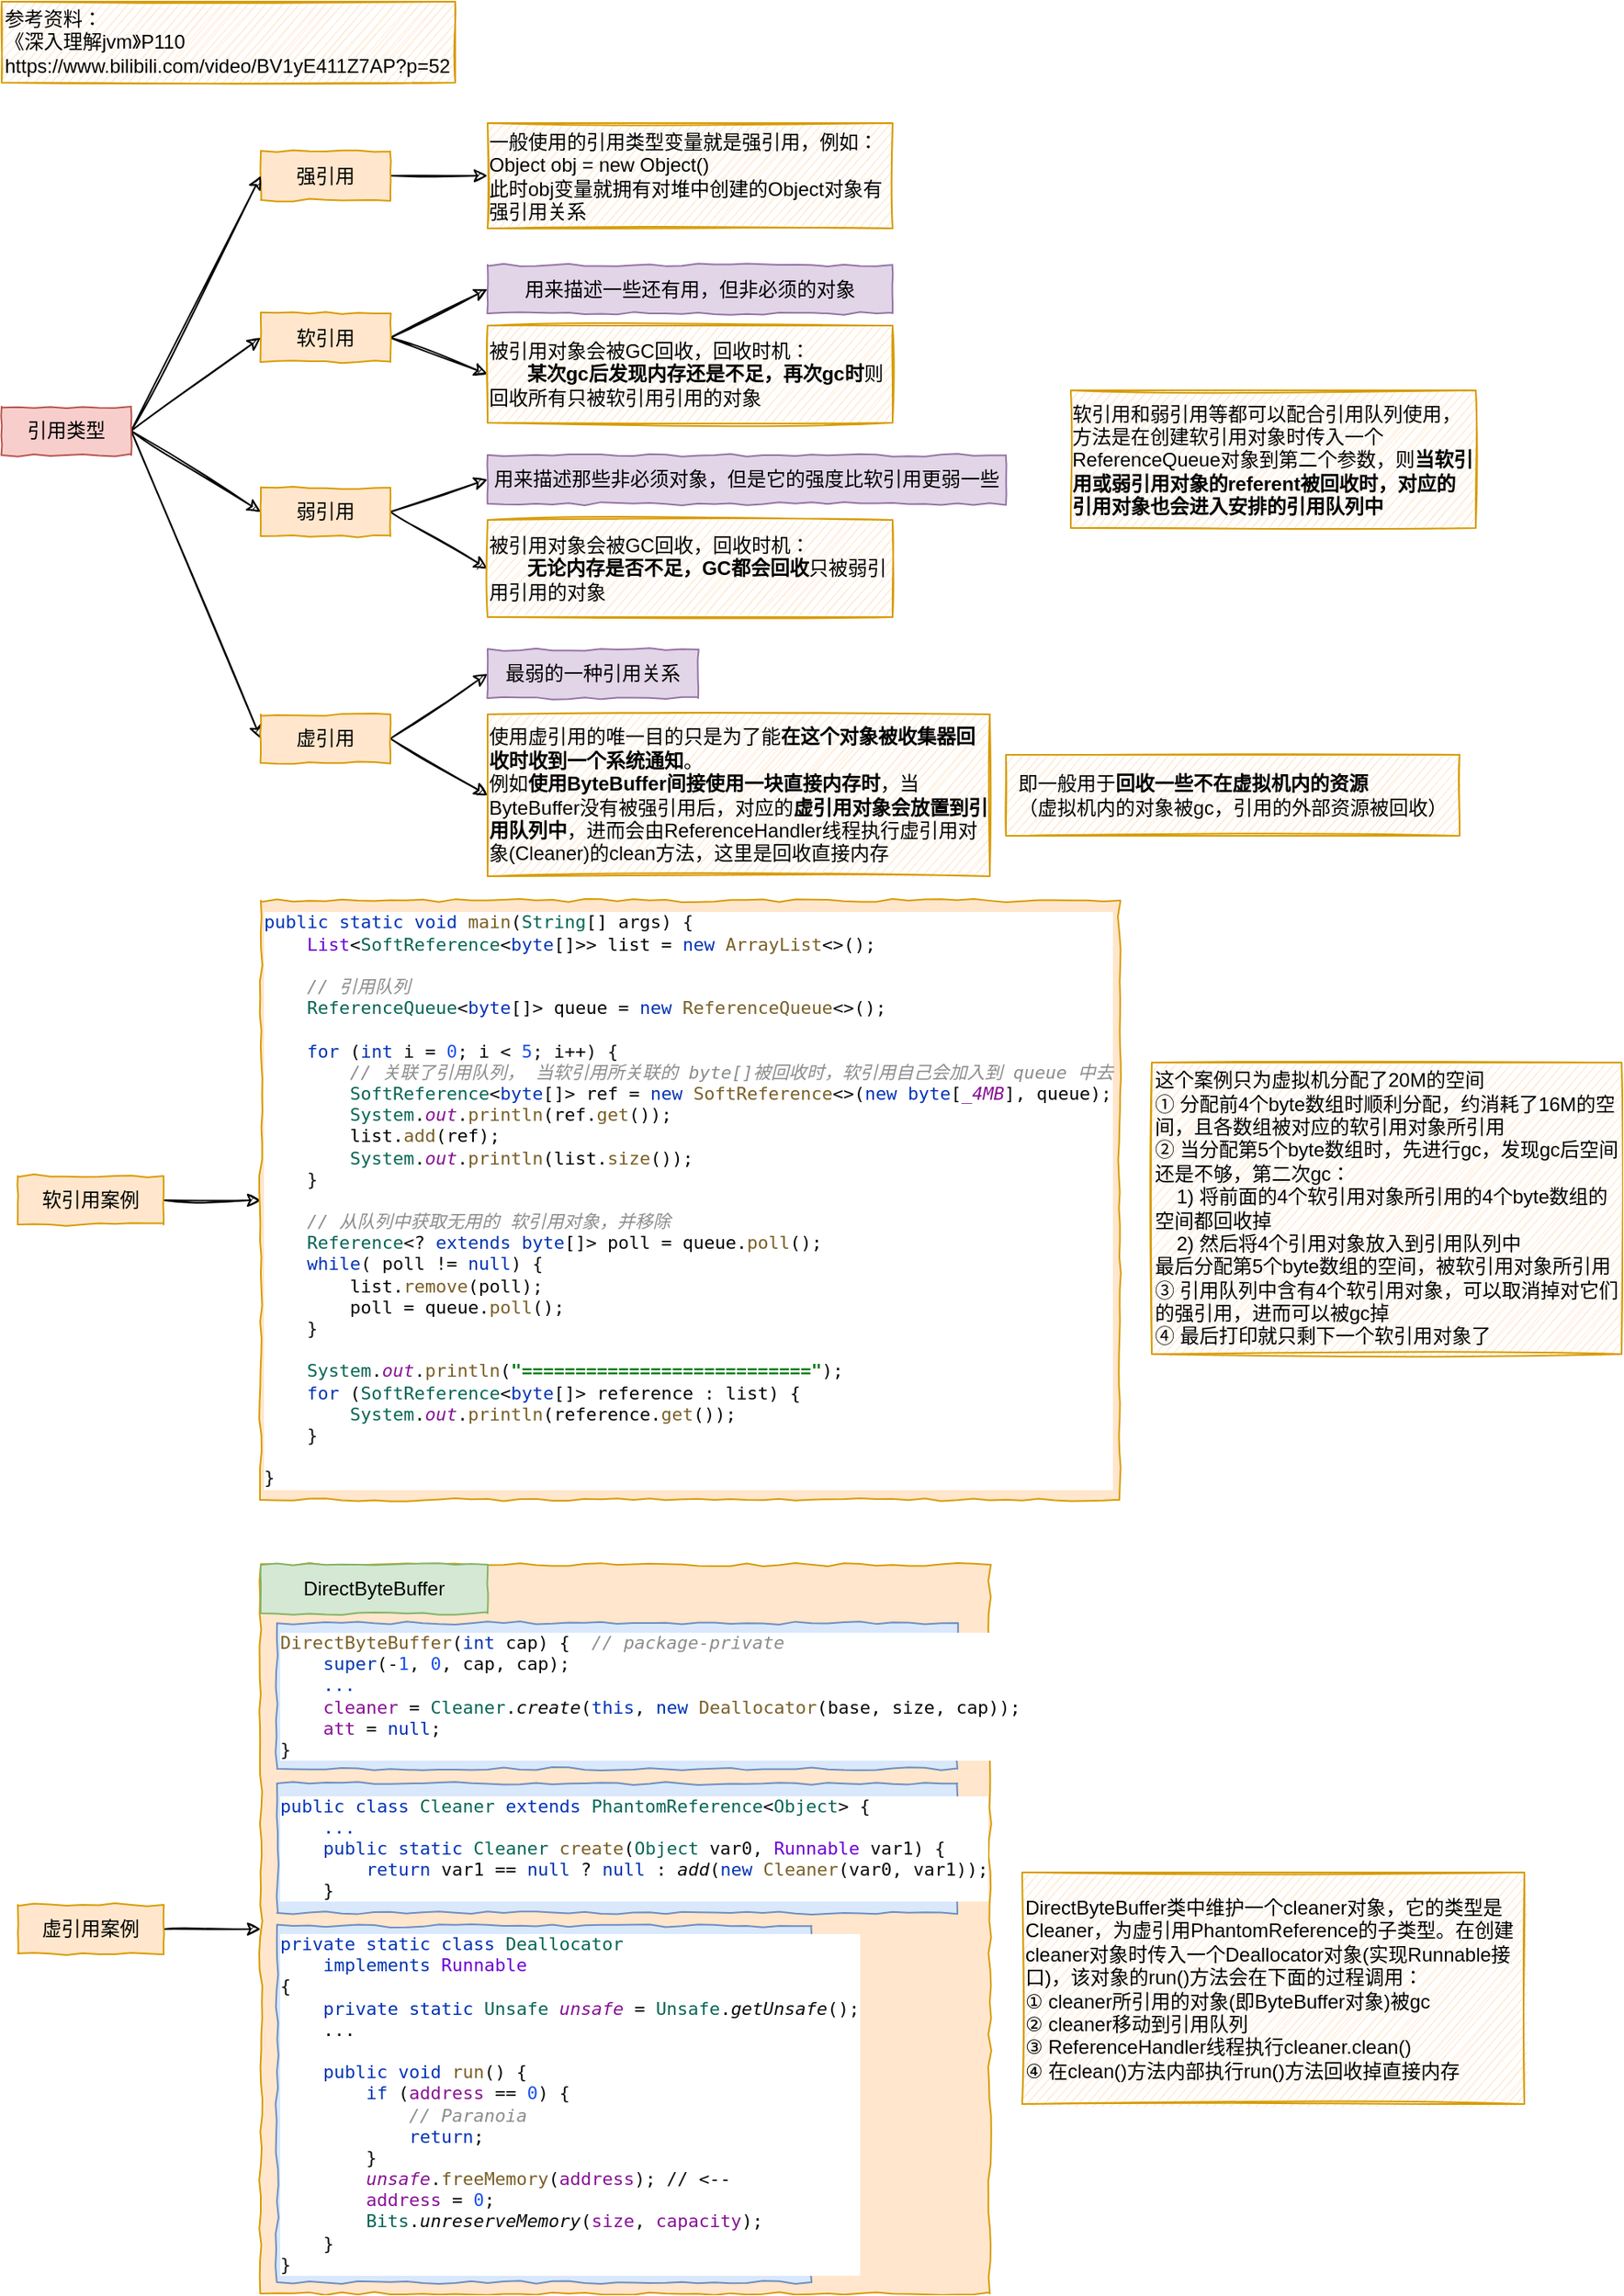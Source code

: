 <mxfile>
    <diagram id="hx34elsw-V2J5PnfQkFj" name="第 1 页">
        <mxGraphModel dx="1161" dy="670" grid="1" gridSize="10" guides="1" tooltips="1" connect="1" arrows="1" fold="1" page="1" pageScale="1" pageWidth="827" pageHeight="1169" math="0" shadow="0">
            <root>
                <mxCell id="0"/>
                <mxCell id="1" parent="0"/>
                <mxCell id="4" style="edgeStyle=none;html=1;exitX=1;exitY=0.5;exitDx=0;exitDy=0;entryX=0;entryY=0.5;entryDx=0;entryDy=0;sketch=1;" edge="1" parent="1" source="2" target="3">
                    <mxGeometry relative="1" as="geometry"/>
                </mxCell>
                <mxCell id="2" value="强引用" style="rounded=0;whiteSpace=wrap;html=1;comic=1;fillColor=#ffe6cc;strokeColor=#d79b00;" vertex="1" parent="1">
                    <mxGeometry x="190" y="107.5" width="80" height="30" as="geometry"/>
                </mxCell>
                <mxCell id="3" value="&lt;div style=&quot;text-align: left&quot;&gt;&lt;span&gt;一般使用的引用类型变量就是强引用，例如：&lt;/span&gt;&lt;/div&gt;&lt;div style=&quot;text-align: left&quot;&gt;&lt;span&gt;Object obj = new Object()&lt;/span&gt;&lt;/div&gt;&lt;div style=&quot;text-align: left&quot;&gt;&lt;span&gt;此时obj变量就拥有对堆中创建的Object对象有强引用关系&lt;/span&gt;&lt;/div&gt;" style="rounded=0;whiteSpace=wrap;html=1;comic=1;fillColor=#ffe6cc;strokeColor=#d79b00;sketch=1;" vertex="1" parent="1">
                    <mxGeometry x="330" y="90" width="250" height="65" as="geometry"/>
                </mxCell>
                <mxCell id="6" style="edgeStyle=none;html=1;exitX=1;exitY=0.5;exitDx=0;exitDy=0;entryX=0;entryY=0.5;entryDx=0;entryDy=0;sketch=1;" edge="1" parent="1" source="5" target="2">
                    <mxGeometry relative="1" as="geometry"/>
                </mxCell>
                <mxCell id="14" style="edgeStyle=none;html=1;exitX=1;exitY=0.5;exitDx=0;exitDy=0;entryX=0;entryY=0.5;entryDx=0;entryDy=0;sketch=1;" edge="1" parent="1" source="5" target="7">
                    <mxGeometry relative="1" as="geometry"/>
                </mxCell>
                <mxCell id="15" style="edgeStyle=none;html=1;exitX=1;exitY=0.5;exitDx=0;exitDy=0;entryX=0;entryY=0.5;entryDx=0;entryDy=0;sketch=1;" edge="1" parent="1" source="5" target="13">
                    <mxGeometry relative="1" as="geometry"/>
                </mxCell>
                <mxCell id="21" style="edgeStyle=none;html=1;exitX=1;exitY=0.5;exitDx=0;exitDy=0;entryX=0;entryY=0.5;entryDx=0;entryDy=0;sketch=1;" edge="1" parent="1" source="5" target="20">
                    <mxGeometry relative="1" as="geometry"/>
                </mxCell>
                <mxCell id="5" value="引用类型" style="rounded=0;whiteSpace=wrap;html=1;comic=1;fillColor=#f8cecc;strokeColor=#b85450;" vertex="1" parent="1">
                    <mxGeometry x="30" y="265" width="80" height="30" as="geometry"/>
                </mxCell>
                <mxCell id="10" style="edgeStyle=none;html=1;exitX=1;exitY=0.5;exitDx=0;exitDy=0;entryX=0;entryY=0.5;entryDx=0;entryDy=0;sketch=1;" edge="1" parent="1" source="7" target="9">
                    <mxGeometry relative="1" as="geometry"/>
                </mxCell>
                <mxCell id="12" style="edgeStyle=none;html=1;exitX=1;exitY=0.5;exitDx=0;exitDy=0;entryX=0;entryY=0.5;entryDx=0;entryDy=0;sketch=1;" edge="1" parent="1" source="7" target="11">
                    <mxGeometry relative="1" as="geometry"/>
                </mxCell>
                <mxCell id="7" value="软引用" style="rounded=0;whiteSpace=wrap;html=1;comic=1;fillColor=#ffe6cc;strokeColor=#d79b00;" vertex="1" parent="1">
                    <mxGeometry x="190" y="207.5" width="80" height="30" as="geometry"/>
                </mxCell>
                <mxCell id="8" value="&lt;div&gt;参考资料：&lt;/div&gt;&lt;div&gt;《深入理解jvm》P110&lt;/div&gt;&lt;div&gt;https://www.bilibili.com/video/BV1yE411Z7AP?p=52&lt;br&gt;&lt;/div&gt;" style="rounded=0;whiteSpace=wrap;html=1;comic=1;fillColor=#ffe6cc;strokeColor=#d79b00;sketch=1;align=left;" vertex="1" parent="1">
                    <mxGeometry x="30" y="15" width="280" height="50" as="geometry"/>
                </mxCell>
                <mxCell id="9" value="&lt;div style=&quot;text-align: left&quot;&gt;被引用对象会被GC回收，回收时机：&lt;/div&gt;&lt;div style=&quot;text-align: left&quot;&gt;&amp;nbsp; &amp;nbsp; &amp;nbsp; &amp;nbsp;&lt;b&gt;某次gc后发现内存还是不足，再次gc时&lt;/b&gt;则回收所有只被软引用引用的对象&lt;/div&gt;" style="rounded=0;whiteSpace=wrap;html=1;comic=1;fillColor=#ffe6cc;strokeColor=#d79b00;sketch=1;" vertex="1" parent="1">
                    <mxGeometry x="330" y="215" width="250" height="60" as="geometry"/>
                </mxCell>
                <mxCell id="11" value="用来描述一些还有用，但非必须的对象" style="rounded=0;whiteSpace=wrap;html=1;comic=1;fillColor=#e1d5e7;strokeColor=#9673a6;" vertex="1" parent="1">
                    <mxGeometry x="330" y="177.5" width="250" height="30" as="geometry"/>
                </mxCell>
                <mxCell id="17" style="edgeStyle=none;html=1;exitX=1;exitY=0.5;exitDx=0;exitDy=0;entryX=0;entryY=0.5;entryDx=0;entryDy=0;sketch=1;" edge="1" parent="1" source="13" target="16">
                    <mxGeometry relative="1" as="geometry"/>
                </mxCell>
                <mxCell id="19" style="edgeStyle=none;html=1;exitX=1;exitY=0.5;exitDx=0;exitDy=0;entryX=0;entryY=0.5;entryDx=0;entryDy=0;sketch=1;" edge="1" parent="1" source="13" target="18">
                    <mxGeometry relative="1" as="geometry"/>
                </mxCell>
                <mxCell id="13" value="弱引用" style="rounded=0;whiteSpace=wrap;html=1;comic=1;fillColor=#ffe6cc;strokeColor=#d79b00;" vertex="1" parent="1">
                    <mxGeometry x="190" y="315" width="80" height="30" as="geometry"/>
                </mxCell>
                <mxCell id="16" value="用来描述那些非必须对象，但是它的强度比软引用更弱一些" style="rounded=0;whiteSpace=wrap;html=1;comic=1;fillColor=#e1d5e7;strokeColor=#9673a6;" vertex="1" parent="1">
                    <mxGeometry x="330" y="295" width="320" height="30" as="geometry"/>
                </mxCell>
                <mxCell id="18" value="&lt;div style=&quot;text-align: left&quot;&gt;被引用对象会被GC回收，回收时机：&lt;br&gt;&lt;/div&gt;&lt;div style=&quot;text-align: left&quot;&gt;&amp;nbsp; &amp;nbsp; &amp;nbsp; &amp;nbsp;&lt;b&gt;无论内存是否不足，GC都会回收&lt;/b&gt;只被弱引用引用的对象&lt;/div&gt;" style="rounded=0;whiteSpace=wrap;html=1;comic=1;fillColor=#ffe6cc;strokeColor=#d79b00;sketch=1;" vertex="1" parent="1">
                    <mxGeometry x="330" y="335" width="250" height="60" as="geometry"/>
                </mxCell>
                <mxCell id="24" style="edgeStyle=none;html=1;exitX=1;exitY=0.5;exitDx=0;exitDy=0;entryX=0;entryY=0.5;entryDx=0;entryDy=0;sketch=1;" edge="1" parent="1" source="20" target="22">
                    <mxGeometry relative="1" as="geometry"/>
                </mxCell>
                <mxCell id="25" style="edgeStyle=none;html=1;exitX=1;exitY=0.5;exitDx=0;exitDy=0;entryX=0;entryY=0.5;entryDx=0;entryDy=0;sketch=1;" edge="1" parent="1" source="20" target="23">
                    <mxGeometry relative="1" as="geometry"/>
                </mxCell>
                <mxCell id="20" value="虚引用" style="rounded=0;whiteSpace=wrap;html=1;comic=1;fillColor=#ffe6cc;strokeColor=#d79b00;" vertex="1" parent="1">
                    <mxGeometry x="190" y="455" width="80" height="30" as="geometry"/>
                </mxCell>
                <mxCell id="22" value="最弱的一种引用关系" style="rounded=0;whiteSpace=wrap;html=1;comic=1;fillColor=#e1d5e7;strokeColor=#9673a6;" vertex="1" parent="1">
                    <mxGeometry x="330" y="415" width="130" height="30" as="geometry"/>
                </mxCell>
                <mxCell id="23" value="&lt;div style=&quot;text-align: left&quot;&gt;使用虚引用的唯一目的只是为了能&lt;b&gt;在这个对象被收集器回收时收到一个系统通知&lt;/b&gt;。&lt;br&gt;&lt;/div&gt;&lt;div style=&quot;text-align: left&quot;&gt;例如&lt;b&gt;使用ByteBuffer间接使用一块直接内存时&lt;/b&gt;，当ByteBuffer没有被强引用后，对应的&lt;b&gt;虚引用对象会放置到引用队列中&lt;/b&gt;，进而会由ReferenceHandler线程执行虚引用对象(Cleaner)的clean方法，这里是回收直接内存&lt;/div&gt;" style="rounded=0;whiteSpace=wrap;html=1;comic=1;fillColor=#ffe6cc;strokeColor=#d79b00;sketch=1;" vertex="1" parent="1">
                    <mxGeometry x="330" y="455" width="310" height="100" as="geometry"/>
                </mxCell>
                <mxCell id="26" value="&lt;div style=&quot;text-align: left&quot;&gt;即一般用于&lt;b&gt;回收一些不在虚拟机内的资源&lt;/b&gt;&lt;/div&gt;&lt;div style=&quot;text-align: left&quot;&gt;（虚拟机内的对象被gc，引用的外部资源被回收）&lt;/div&gt;" style="rounded=0;whiteSpace=wrap;html=1;comic=1;fillColor=#ffe6cc;strokeColor=#d79b00;sketch=1;" vertex="1" parent="1">
                    <mxGeometry x="650" y="480" width="280" height="50" as="geometry"/>
                </mxCell>
                <mxCell id="31" style="edgeStyle=none;sketch=1;html=1;exitX=1;exitY=0.5;exitDx=0;exitDy=0;entryX=0;entryY=0.5;entryDx=0;entryDy=0;fontSize=11;" edge="1" parent="1" source="28" target="30">
                    <mxGeometry relative="1" as="geometry"/>
                </mxCell>
                <mxCell id="28" value="软引用案例" style="rounded=0;whiteSpace=wrap;html=1;comic=1;fillColor=#ffe6cc;strokeColor=#d79b00;" vertex="1" parent="1">
                    <mxGeometry x="40" y="740" width="90" height="30" as="geometry"/>
                </mxCell>
                <mxCell id="29" value="&lt;div style=&quot;text-align: left&quot;&gt;软引用和弱引用等都可以配合引用队列使用，方法是在创建软引用对象时传入一个ReferenceQueue对象到第二个参数，则&lt;b&gt;当软引用或弱引用对象的referent被回收时，对应的引用对象也会进入安排的引用队列中&lt;/b&gt;&lt;/div&gt;" style="rounded=0;whiteSpace=wrap;html=1;comic=1;fillColor=#ffe6cc;strokeColor=#d79b00;sketch=1;" vertex="1" parent="1">
                    <mxGeometry x="690" y="255" width="250" height="85" as="geometry"/>
                </mxCell>
                <mxCell id="30" value="&lt;pre style=&quot;background-color: rgb(255 , 255 , 255) ; color: rgb(8 , 8 , 8) ; font-family: &amp;#34;consolas&amp;#34; , monospace ; font-size: 11px&quot;&gt;&lt;span style=&quot;color: #0033b3&quot;&gt;public static void &lt;/span&gt;&lt;span style=&quot;color: #795e26&quot;&gt;main&lt;/span&gt;(&lt;span style=&quot;color: #066555&quot;&gt;String&lt;/span&gt;[] args) {&lt;br&gt;    &lt;span style=&quot;color: #6c00d5&quot;&gt;List&lt;/span&gt;&amp;lt;&lt;span style=&quot;color: #066555&quot;&gt;SoftReference&lt;/span&gt;&amp;lt;&lt;span style=&quot;color: #0033b3&quot;&gt;byte&lt;/span&gt;[]&amp;gt;&amp;gt; &lt;span style=&quot;color: #000000&quot;&gt;list &lt;/span&gt;= &lt;span style=&quot;color: #0033b3&quot;&gt;new &lt;/span&gt;&lt;span style=&quot;color: #795e26&quot;&gt;ArrayList&lt;/span&gt;&amp;lt;&amp;gt;();&lt;br&gt;&lt;br&gt;    &lt;span style=&quot;color: #8c8c8c ; font-style: italic&quot;&gt;// &lt;/span&gt;&lt;span style=&quot;color: #8c8c8c ; font-style: italic ; font-family: &amp;#34;宋体&amp;#34; , monospace&quot;&gt;引用队列&lt;br&gt;&lt;/span&gt;&lt;span style=&quot;color: #8c8c8c ; font-style: italic ; font-family: &amp;#34;宋体&amp;#34; , monospace&quot;&gt;    &lt;/span&gt;&lt;span style=&quot;color: #066555&quot;&gt;ReferenceQueue&lt;/span&gt;&amp;lt;&lt;span style=&quot;color: #0033b3&quot;&gt;byte&lt;/span&gt;[]&amp;gt; &lt;span style=&quot;color: #000000&quot;&gt;queue &lt;/span&gt;= &lt;span style=&quot;color: #0033b3&quot;&gt;new &lt;/span&gt;&lt;span style=&quot;color: #795e26&quot;&gt;ReferenceQueue&lt;/span&gt;&amp;lt;&amp;gt;();&lt;br&gt;&lt;br&gt;    &lt;span style=&quot;color: #0033b3&quot;&gt;for &lt;/span&gt;(&lt;span style=&quot;color: #0033b3&quot;&gt;int &lt;/span&gt;i = &lt;span style=&quot;color: #1750eb&quot;&gt;0&lt;/span&gt;; i &amp;lt; &lt;span style=&quot;color: #1750eb&quot;&gt;5&lt;/span&gt;; i++) {&lt;br&gt;        &lt;span style=&quot;color: #8c8c8c ; font-style: italic&quot;&gt;// &lt;/span&gt;&lt;span style=&quot;color: #8c8c8c ; font-style: italic ; font-family: &amp;#34;宋体&amp;#34; , monospace&quot;&gt;关联了引用队列， 当软引用所关联的&lt;/span&gt;&lt;span style=&quot;color: #8c8c8c ; font-style: italic&quot;&gt; byte[]&lt;/span&gt;&lt;span style=&quot;color: #8c8c8c ; font-style: italic ; font-family: &amp;#34;宋体&amp;#34; , monospace&quot;&gt;被回收时，软引用自己会加入到&lt;/span&gt;&lt;span style=&quot;color: #8c8c8c ; font-style: italic&quot;&gt; queue &lt;/span&gt;&lt;span style=&quot;color: #8c8c8c ; font-style: italic ; font-family: &amp;#34;宋体&amp;#34; , monospace&quot;&gt;中去&lt;br&gt;&lt;/span&gt;&lt;span style=&quot;color: #8c8c8c ; font-style: italic ; font-family: &amp;#34;宋体&amp;#34; , monospace&quot;&gt;        &lt;/span&gt;&lt;span style=&quot;color: #066555&quot;&gt;SoftReference&lt;/span&gt;&amp;lt;&lt;span style=&quot;color: #0033b3&quot;&gt;byte&lt;/span&gt;[]&amp;gt; &lt;span style=&quot;color: #000000&quot;&gt;ref &lt;/span&gt;= &lt;span style=&quot;color: #0033b3&quot;&gt;new &lt;/span&gt;&lt;span style=&quot;color: #795e26&quot;&gt;SoftReference&lt;/span&gt;&amp;lt;&amp;gt;(&lt;span style=&quot;color: #0033b3&quot;&gt;new byte&lt;/span&gt;[&lt;span style=&quot;color: #871094 ; font-style: italic&quot;&gt;_4MB&lt;/span&gt;], &lt;span style=&quot;color: #000000&quot;&gt;queue&lt;/span&gt;);&lt;br&gt;        &lt;span style=&quot;color: #066555&quot;&gt;System&lt;/span&gt;.&lt;span style=&quot;color: #871094 ; font-style: italic&quot;&gt;out&lt;/span&gt;.&lt;span style=&quot;color: #795e26&quot;&gt;println&lt;/span&gt;(&lt;span style=&quot;color: #000000&quot;&gt;ref&lt;/span&gt;.&lt;span style=&quot;color: #795e26&quot;&gt;get&lt;/span&gt;());&lt;br&gt;        &lt;span style=&quot;color: #000000&quot;&gt;list&lt;/span&gt;.&lt;span style=&quot;color: #795e26&quot;&gt;add&lt;/span&gt;(&lt;span style=&quot;color: #000000&quot;&gt;ref&lt;/span&gt;);&lt;br&gt;        &lt;span style=&quot;color: #066555&quot;&gt;System&lt;/span&gt;.&lt;span style=&quot;color: #871094 ; font-style: italic&quot;&gt;out&lt;/span&gt;.&lt;span style=&quot;color: #795e26&quot;&gt;println&lt;/span&gt;(&lt;span style=&quot;color: #000000&quot;&gt;list&lt;/span&gt;.&lt;span style=&quot;color: #795e26&quot;&gt;size&lt;/span&gt;());&lt;br&gt;    }&lt;br&gt;&lt;br&gt;    &lt;span style=&quot;color: #8c8c8c ; font-style: italic&quot;&gt;// &lt;/span&gt;&lt;span style=&quot;color: #8c8c8c ; font-style: italic ; font-family: &amp;#34;宋体&amp;#34; , monospace&quot;&gt;从队列中获取无用的 软引用对象，并移除&lt;br&gt;&lt;/span&gt;&lt;span style=&quot;color: #8c8c8c ; font-style: italic ; font-family: &amp;#34;宋体&amp;#34; , monospace&quot;&gt;    &lt;/span&gt;&lt;span style=&quot;color: #066555&quot;&gt;Reference&lt;/span&gt;&amp;lt;? &lt;span style=&quot;color: #0033b3&quot;&gt;extends byte&lt;/span&gt;[]&amp;gt; poll = &lt;span style=&quot;color: #000000&quot;&gt;queue&lt;/span&gt;.&lt;span style=&quot;color: #795e26&quot;&gt;poll&lt;/span&gt;();&lt;br&gt;    &lt;span style=&quot;color: #0033b3&quot;&gt;while&lt;/span&gt;( poll != &lt;span style=&quot;color: #0033b3&quot;&gt;null&lt;/span&gt;) {&lt;br&gt;        &lt;span style=&quot;color: #000000&quot;&gt;list&lt;/span&gt;.&lt;span style=&quot;color: #795e26&quot;&gt;remove&lt;/span&gt;(poll);&lt;br&gt;        poll = &lt;span style=&quot;color: #000000&quot;&gt;queue&lt;/span&gt;.&lt;span style=&quot;color: #795e26&quot;&gt;poll&lt;/span&gt;();&lt;br&gt;    }&lt;br&gt;&lt;br&gt;    &lt;span style=&quot;color: #066555&quot;&gt;System&lt;/span&gt;.&lt;span style=&quot;color: #871094 ; font-style: italic&quot;&gt;out&lt;/span&gt;.&lt;span style=&quot;color: #795e26&quot;&gt;println&lt;/span&gt;(&lt;span style=&quot;color: #067d17 ; font-weight: bold&quot;&gt;&quot;===========================&quot;&lt;/span&gt;);&lt;br&gt;    &lt;span style=&quot;color: #0033b3&quot;&gt;for &lt;/span&gt;(&lt;span style=&quot;color: #066555&quot;&gt;SoftReference&lt;/span&gt;&amp;lt;&lt;span style=&quot;color: #0033b3&quot;&gt;byte&lt;/span&gt;[]&amp;gt; &lt;span style=&quot;color: #000000&quot;&gt;reference &lt;/span&gt;: &lt;span style=&quot;color: #000000&quot;&gt;list&lt;/span&gt;) {&lt;br&gt;        &lt;span style=&quot;color: #066555&quot;&gt;System&lt;/span&gt;.&lt;span style=&quot;color: #871094 ; font-style: italic&quot;&gt;out&lt;/span&gt;.&lt;span style=&quot;color: #795e26&quot;&gt;println&lt;/span&gt;(&lt;span style=&quot;color: #000000&quot;&gt;reference&lt;/span&gt;.&lt;span style=&quot;color: #795e26&quot;&gt;get&lt;/span&gt;());&lt;br&gt;    }&lt;br&gt;&lt;br&gt;}&lt;/pre&gt;" style="rounded=0;whiteSpace=wrap;html=1;comic=1;fillColor=#ffe6cc;strokeColor=#d79b00;align=left;" vertex="1" parent="1">
                    <mxGeometry x="190" y="570" width="530" height="370" as="geometry"/>
                </mxCell>
                <mxCell id="32" value="这个案例只为虚拟机分配了20M的空间&lt;br&gt;① 分配前4个byte数组时顺利分配，约消耗了16M的空间，且各数组被对应的软引用对象所引用&lt;br&gt;② 当分配第5个byte数组时，先进行gc，发现gc后空间还是不够，第二次gc：&lt;br&gt;&amp;nbsp; &amp;nbsp; 1) 将前面的4个软引用对象所引用的4个byte数组的空间都回收掉&lt;br&gt;&amp;nbsp; &amp;nbsp; 2) 然后将4个引用对象放入到引用队列中&lt;br&gt;最后分配第5个byte数组的空间，被软引用对象所引用&lt;br&gt;③ 引用队列中含有4个软引用对象，可以取消掉对它们的强引用，进而可以被gc掉&lt;br&gt;④ 最后打印就只剩下一个软引用对象了" style="rounded=0;whiteSpace=wrap;html=1;comic=1;fillColor=#ffe6cc;strokeColor=#d79b00;align=left;sketch=1;" vertex="1" parent="1">
                    <mxGeometry x="740" y="670" width="290" height="180" as="geometry"/>
                </mxCell>
                <mxCell id="38" style="edgeStyle=none;sketch=1;html=1;exitX=1;exitY=0.5;exitDx=0;exitDy=0;entryX=0;entryY=0.5;entryDx=0;entryDy=0;fontSize=11;" edge="1" parent="1" source="33" target="34">
                    <mxGeometry relative="1" as="geometry"/>
                </mxCell>
                <mxCell id="33" value="虚引用案例" style="rounded=0;whiteSpace=wrap;html=1;comic=1;fillColor=#ffe6cc;strokeColor=#d79b00;" vertex="1" parent="1">
                    <mxGeometry x="40" y="1190" width="90" height="30" as="geometry"/>
                </mxCell>
                <mxCell id="34" value="&lt;pre style=&quot;background-color: rgb(255 , 255 , 255) ; color: rgb(8 , 8 , 8) ; font-family: &amp;#34;consolas&amp;#34; , monospace ; font-size: 11px&quot;&gt;&lt;br&gt;&lt;/pre&gt;" style="rounded=0;whiteSpace=wrap;html=1;comic=1;fillColor=#ffe6cc;strokeColor=#d79b00;align=left;" vertex="1" parent="1">
                    <mxGeometry x="190" y="980" width="450" height="450" as="geometry"/>
                </mxCell>
                <mxCell id="35" value="&lt;pre style=&quot;background-color: rgb(255 , 255 , 255) ; font-family: &amp;#34;consolas&amp;#34; , monospace ; font-size: 11px&quot;&gt;&lt;pre style=&quot;font-family: &amp;#34;consolas&amp;#34; , monospace&quot;&gt;&lt;span style=&quot;color: rgb(121 , 94 , 38)&quot;&gt;DirectByteBuffer&lt;/span&gt;&lt;font color=&quot;#080808&quot;&gt;(&lt;/font&gt;&lt;span style=&quot;color: rgb(0 , 51 , 179)&quot;&gt;int &lt;/span&gt;&lt;font color=&quot;#080808&quot;&gt;cap) {  &lt;/font&gt;&lt;span style=&quot;color: rgb(140 , 140 , 140) ; font-style: italic&quot;&gt;// package-private&lt;/span&gt;&lt;span style=&quot;color: rgb(140 , 140 , 140) ; font-style: italic&quot;&gt;&lt;br&gt;&lt;/span&gt;&lt;span style=&quot;color: rgb(140 , 140 , 140) ; font-style: italic&quot;&gt;    &lt;/span&gt;&lt;span style=&quot;color: rgb(0 , 51 , 179)&quot;&gt;super&lt;/span&gt;&lt;font color=&quot;#080808&quot;&gt;(-&lt;/font&gt;&lt;span style=&quot;color: rgb(23 , 80 , 235)&quot;&gt;1&lt;/span&gt;&lt;font color=&quot;#080808&quot;&gt;, &lt;/font&gt;&lt;span style=&quot;color: rgb(23 , 80 , 235)&quot;&gt;0&lt;/span&gt;&lt;font color=&quot;#080808&quot;&gt;, cap, cap);&lt;br&gt;    &lt;/font&gt;&lt;font color=&quot;#0033b3&quot;&gt;...&lt;/font&gt;&lt;font color=&quot;#080808&quot;&gt;&lt;br&gt;    &lt;/font&gt;&lt;span style=&quot;color: rgb(135 , 16 , 148)&quot;&gt;cleaner &lt;/span&gt;&lt;font color=&quot;#080808&quot;&gt;= &lt;/font&gt;&lt;span style=&quot;color: rgb(6 , 101 , 85)&quot;&gt;Cleaner&lt;/span&gt;&lt;font color=&quot;#080808&quot;&gt;.&lt;/font&gt;&lt;span style=&quot;color: rgb(8 , 8 , 8) ; font-style: italic&quot;&gt;create&lt;/span&gt;&lt;font color=&quot;#080808&quot;&gt;(&lt;/font&gt;&lt;span style=&quot;color: rgb(0 , 51 , 179)&quot;&gt;this&lt;/span&gt;&lt;font color=&quot;#080808&quot;&gt;, &lt;/font&gt;&lt;span style=&quot;color: rgb(0 , 51 , 179)&quot;&gt;new &lt;/span&gt;&lt;span style=&quot;color: rgb(121 , 94 , 38)&quot;&gt;Deallocator&lt;/span&gt;&lt;font color=&quot;#080808&quot;&gt;(base, &lt;/font&gt;&lt;span style=&quot;color: rgb(0 , 0 , 0)&quot;&gt;size&lt;/span&gt;&lt;font color=&quot;#080808&quot;&gt;, cap));&lt;br&gt;    &lt;/font&gt;&lt;span style=&quot;color: rgb(135 , 16 , 148)&quot;&gt;att &lt;/span&gt;&lt;font color=&quot;#080808&quot;&gt;= &lt;/font&gt;&lt;span style=&quot;color: rgb(0 , 51 , 179)&quot;&gt;null&lt;/span&gt;&lt;font color=&quot;#080808&quot;&gt;;&lt;br&gt;}&lt;/font&gt;&lt;/pre&gt;&lt;/pre&gt;" style="rounded=0;whiteSpace=wrap;html=1;comic=1;fillColor=#dae8fc;strokeColor=#6c8ebf;align=left;" vertex="1" parent="1">
                    <mxGeometry x="200" y="1016" width="420" height="90" as="geometry"/>
                </mxCell>
                <mxCell id="36" value="&lt;pre style=&quot;background-color: rgb(255 , 255 , 255) ; font-family: &amp;#34;consolas&amp;#34; , monospace ; font-size: 11px&quot;&gt;&lt;pre style=&quot;font-family: &amp;#34;consolas&amp;#34; , monospace&quot;&gt;&lt;pre style=&quot;font-family: &amp;#34;consolas&amp;#34; , monospace&quot;&gt;&lt;span style=&quot;color: rgb(8 , 8 , 8)&quot;&gt;&lt;span style=&quot;color: #0033b3&quot;&gt;public class &lt;/span&gt;&lt;span style=&quot;color: #066555&quot;&gt;Cleaner &lt;/span&gt;&lt;span style=&quot;color: #0033b3&quot;&gt;extends &lt;/span&gt;&lt;span style=&quot;color: #066555&quot;&gt;PhantomReference&lt;/span&gt;&amp;lt;&lt;span style=&quot;color: #066555&quot;&gt;Object&lt;/span&gt;&amp;gt; {&lt;br&gt;    &lt;/span&gt;&lt;font color=&quot;#0033b3&quot;&gt;...&lt;/font&gt;&lt;font color=&quot;#080808&quot;&gt;&lt;br&gt;    &lt;/font&gt;&lt;span style=&quot;color: rgb(0 , 51 , 179)&quot;&gt;public static &lt;/span&gt;&lt;span style=&quot;color: rgb(6 , 101 , 85)&quot;&gt;Cleaner &lt;/span&gt;&lt;span style=&quot;color: rgb(121 , 94 , 38)&quot;&gt;create&lt;/span&gt;&lt;font color=&quot;#080808&quot;&gt;(&lt;/font&gt;&lt;span style=&quot;color: rgb(6 , 101 , 85)&quot;&gt;Object &lt;/span&gt;&lt;font color=&quot;#080808&quot;&gt;var0, &lt;/font&gt;&lt;span style=&quot;color: rgb(108 , 0 , 213)&quot;&gt;Runnable &lt;/span&gt;&lt;font color=&quot;#080808&quot;&gt;var1) {&lt;br&gt;        &lt;/font&gt;&lt;span style=&quot;color: rgb(0 , 51 , 179)&quot;&gt;return &lt;/span&gt;&lt;font color=&quot;#080808&quot;&gt;var1 == &lt;/font&gt;&lt;span style=&quot;color: rgb(0 , 51 , 179)&quot;&gt;null &lt;/span&gt;&lt;font color=&quot;#080808&quot;&gt;? &lt;/font&gt;&lt;span style=&quot;color: rgb(0 , 51 , 179)&quot;&gt;null &lt;/span&gt;&lt;font color=&quot;#080808&quot;&gt;: &lt;/font&gt;&lt;span style=&quot;color: rgb(8 , 8 , 8) ; font-style: italic&quot;&gt;add&lt;/span&gt;&lt;font color=&quot;#080808&quot;&gt;(&lt;/font&gt;&lt;span style=&quot;color: rgb(0 , 51 , 179)&quot;&gt;new &lt;/span&gt;&lt;span style=&quot;color: rgb(121 , 94 , 38)&quot;&gt;Cleaner&lt;/span&gt;&lt;font color=&quot;#080808&quot;&gt;(var0, var1));&lt;br&gt;    }&lt;/font&gt;&lt;/pre&gt;&lt;/pre&gt;&lt;/pre&gt;" style="rounded=0;whiteSpace=wrap;html=1;comic=1;fillColor=#dae8fc;strokeColor=#6c8ebf;align=left;" vertex="1" parent="1">
                    <mxGeometry x="200" y="1115" width="420" height="80" as="geometry"/>
                </mxCell>
                <mxCell id="37" value="&lt;pre style=&quot;background-color: rgb(255 , 255 , 255) ; font-family: &amp;#34;consolas&amp;#34; , monospace ; font-size: 11px&quot;&gt;&lt;pre style=&quot;font-family: &amp;#34;consolas&amp;#34; , monospace&quot;&gt;&lt;pre style=&quot;font-family: &amp;#34;consolas&amp;#34; , monospace&quot;&gt;&lt;pre style=&quot;color: rgb(8 , 8 , 8) ; font-family: &amp;#34;consolas&amp;#34; , monospace&quot;&gt;&lt;span style=&quot;color: #0033b3&quot;&gt;private static class &lt;/span&gt;&lt;span style=&quot;color: #066555&quot;&gt;Deallocator&lt;br&gt;&lt;/span&gt;&lt;span style=&quot;color: #066555&quot;&gt;    &lt;/span&gt;&lt;span style=&quot;color: #0033b3&quot;&gt;implements &lt;/span&gt;&lt;span style=&quot;color: #6c00d5&quot;&gt;Runnable&lt;br&gt;&lt;/span&gt;{&lt;br&gt;    &lt;span style=&quot;color: #0033b3&quot;&gt;private static &lt;/span&gt;&lt;span style=&quot;color: #066555&quot;&gt;Unsafe &lt;/span&gt;&lt;span style=&quot;color: #871094 ; font-style: italic&quot;&gt;unsafe &lt;/span&gt;= &lt;span style=&quot;color: #066555&quot;&gt;Unsafe&lt;/span&gt;.&lt;span style=&quot;font-style: italic&quot;&gt;getUnsafe&lt;/span&gt;();&lt;br&gt;    ...&lt;br&gt;&lt;br&gt;    &lt;span style=&quot;color: #0033b3&quot;&gt;public void &lt;/span&gt;&lt;span style=&quot;color: #795e26&quot;&gt;run&lt;/span&gt;() {&lt;br&gt;        &lt;span style=&quot;color: #0033b3&quot;&gt;if &lt;/span&gt;(&lt;span style=&quot;color: #871094&quot;&gt;address &lt;/span&gt;== &lt;span style=&quot;color: #1750eb&quot;&gt;0&lt;/span&gt;) {&lt;br&gt;            &lt;span style=&quot;color: #8c8c8c ; font-style: italic&quot;&gt;// Paranoia&lt;br&gt;&lt;/span&gt;&lt;span style=&quot;color: #8c8c8c ; font-style: italic&quot;&gt;            &lt;/span&gt;&lt;span style=&quot;color: #0033b3&quot;&gt;return&lt;/span&gt;;&lt;br&gt;        }&lt;br&gt;        &lt;span style=&quot;color: #871094 ; font-style: italic&quot;&gt;unsafe&lt;/span&gt;.&lt;span style=&quot;color: #795e26&quot;&gt;freeMemory&lt;/span&gt;(&lt;span style=&quot;color: #871094&quot;&gt;address&lt;/span&gt;); // &amp;lt;--&lt;br&gt;        &lt;span style=&quot;color: #871094&quot;&gt;address &lt;/span&gt;= &lt;span style=&quot;color: #1750eb&quot;&gt;0&lt;/span&gt;;&lt;br&gt;        &lt;span style=&quot;color: #066555&quot;&gt;Bits&lt;/span&gt;.&lt;span style=&quot;font-style: italic&quot;&gt;unreserveMemory&lt;/span&gt;(&lt;span style=&quot;color: #871094&quot;&gt;size&lt;/span&gt;, &lt;span style=&quot;color: #871094&quot;&gt;capacity&lt;/span&gt;);&lt;br&gt;    }&lt;br&gt;}&lt;/pre&gt;&lt;/pre&gt;&lt;/pre&gt;&lt;/pre&gt;" style="rounded=0;whiteSpace=wrap;html=1;comic=1;fillColor=#dae8fc;strokeColor=#6c8ebf;align=left;" vertex="1" parent="1">
                    <mxGeometry x="200" y="1203" width="330" height="220" as="geometry"/>
                </mxCell>
                <mxCell id="39" value="DirectByteBuffer" style="rounded=0;whiteSpace=wrap;html=1;comic=1;fillColor=#d5e8d4;strokeColor=#82b366;" vertex="1" parent="1">
                    <mxGeometry x="190" y="980" width="140" height="30" as="geometry"/>
                </mxCell>
                <mxCell id="40" value="DirectByteBuffer类中维护一个cleaner对象，它的类型是Cleaner，为虚引用PhantomReference的子类型。在创建cleaner对象时传入一个Deallocator对象(实现Runnable接口)，该对象的run()方法会在下面的过程调用：&lt;br&gt;① cleaner所引用的对象(即ByteBuffer对象)被gc&lt;br&gt;② cleaner移动到引用队列&lt;br&gt;③ ReferenceHandler线程执行cleaner.clean()&lt;br&gt;④ 在clean()方法内部执行run()方法回收掉直接内存" style="rounded=0;whiteSpace=wrap;html=1;comic=1;fillColor=#ffe6cc;strokeColor=#d79b00;align=left;sketch=1;" vertex="1" parent="1">
                    <mxGeometry x="660" y="1170" width="310" height="143" as="geometry"/>
                </mxCell>
            </root>
        </mxGraphModel>
    </diagram>
</mxfile>